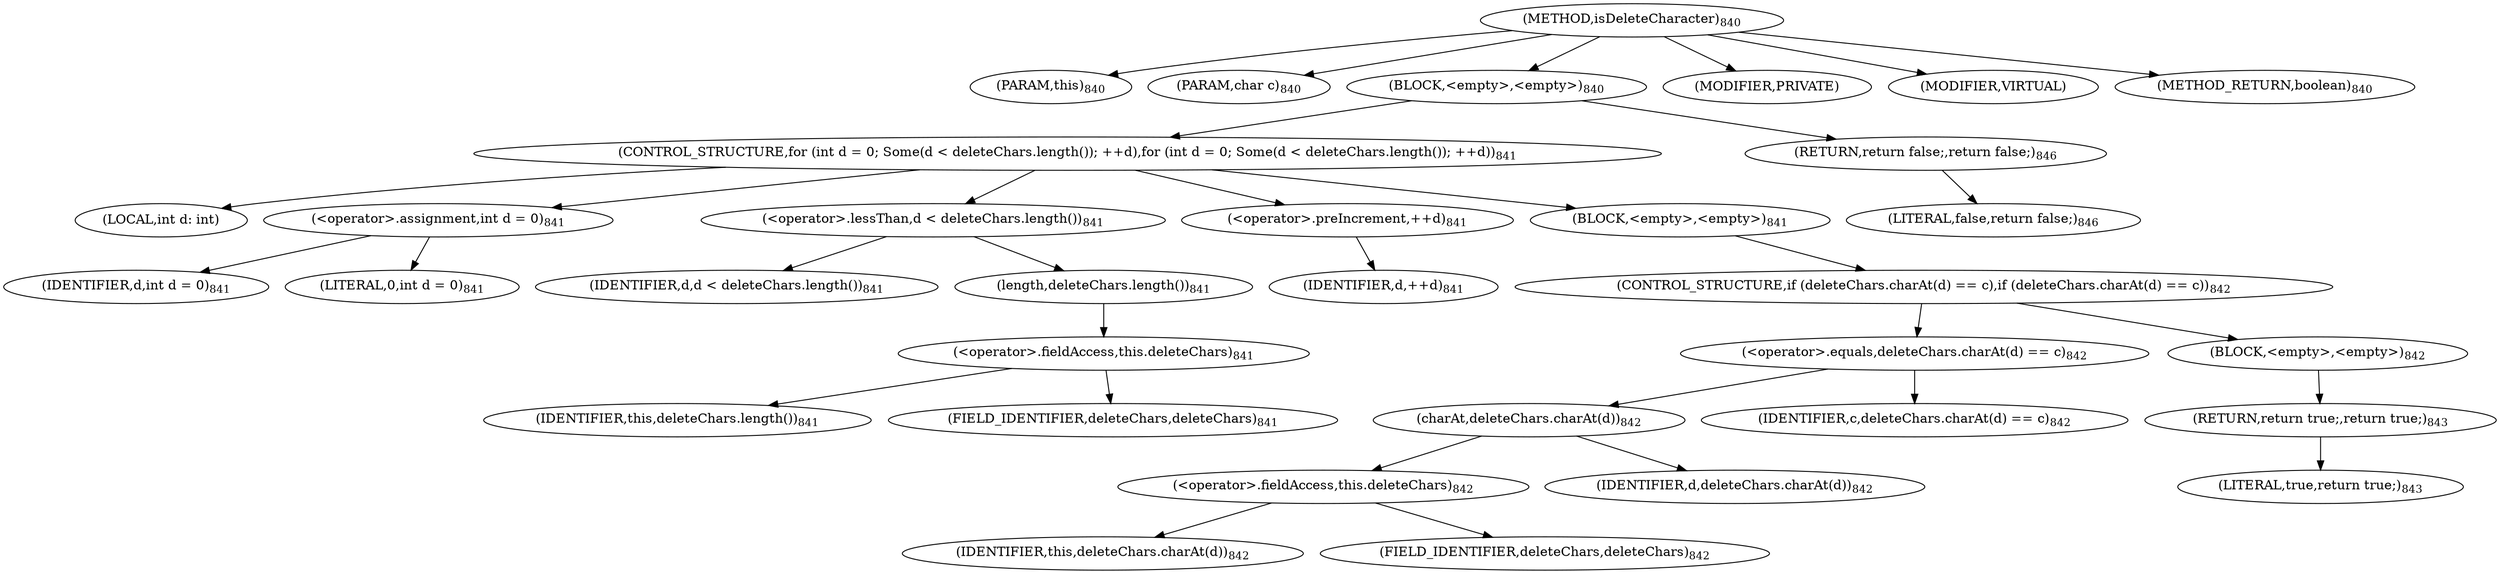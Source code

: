 digraph "isDeleteCharacter" {  
"1702" [label = <(METHOD,isDeleteCharacter)<SUB>840</SUB>> ]
"1703" [label = <(PARAM,this)<SUB>840</SUB>> ]
"1704" [label = <(PARAM,char c)<SUB>840</SUB>> ]
"1705" [label = <(BLOCK,&lt;empty&gt;,&lt;empty&gt;)<SUB>840</SUB>> ]
"1706" [label = <(CONTROL_STRUCTURE,for (int d = 0; Some(d &lt; deleteChars.length()); ++d),for (int d = 0; Some(d &lt; deleteChars.length()); ++d))<SUB>841</SUB>> ]
"1707" [label = <(LOCAL,int d: int)> ]
"1708" [label = <(&lt;operator&gt;.assignment,int d = 0)<SUB>841</SUB>> ]
"1709" [label = <(IDENTIFIER,d,int d = 0)<SUB>841</SUB>> ]
"1710" [label = <(LITERAL,0,int d = 0)<SUB>841</SUB>> ]
"1711" [label = <(&lt;operator&gt;.lessThan,d &lt; deleteChars.length())<SUB>841</SUB>> ]
"1712" [label = <(IDENTIFIER,d,d &lt; deleteChars.length())<SUB>841</SUB>> ]
"1713" [label = <(length,deleteChars.length())<SUB>841</SUB>> ]
"1714" [label = <(&lt;operator&gt;.fieldAccess,this.deleteChars)<SUB>841</SUB>> ]
"1715" [label = <(IDENTIFIER,this,deleteChars.length())<SUB>841</SUB>> ]
"1716" [label = <(FIELD_IDENTIFIER,deleteChars,deleteChars)<SUB>841</SUB>> ]
"1717" [label = <(&lt;operator&gt;.preIncrement,++d)<SUB>841</SUB>> ]
"1718" [label = <(IDENTIFIER,d,++d)<SUB>841</SUB>> ]
"1719" [label = <(BLOCK,&lt;empty&gt;,&lt;empty&gt;)<SUB>841</SUB>> ]
"1720" [label = <(CONTROL_STRUCTURE,if (deleteChars.charAt(d) == c),if (deleteChars.charAt(d) == c))<SUB>842</SUB>> ]
"1721" [label = <(&lt;operator&gt;.equals,deleteChars.charAt(d) == c)<SUB>842</SUB>> ]
"1722" [label = <(charAt,deleteChars.charAt(d))<SUB>842</SUB>> ]
"1723" [label = <(&lt;operator&gt;.fieldAccess,this.deleteChars)<SUB>842</SUB>> ]
"1724" [label = <(IDENTIFIER,this,deleteChars.charAt(d))<SUB>842</SUB>> ]
"1725" [label = <(FIELD_IDENTIFIER,deleteChars,deleteChars)<SUB>842</SUB>> ]
"1726" [label = <(IDENTIFIER,d,deleteChars.charAt(d))<SUB>842</SUB>> ]
"1727" [label = <(IDENTIFIER,c,deleteChars.charAt(d) == c)<SUB>842</SUB>> ]
"1728" [label = <(BLOCK,&lt;empty&gt;,&lt;empty&gt;)<SUB>842</SUB>> ]
"1729" [label = <(RETURN,return true;,return true;)<SUB>843</SUB>> ]
"1730" [label = <(LITERAL,true,return true;)<SUB>843</SUB>> ]
"1731" [label = <(RETURN,return false;,return false;)<SUB>846</SUB>> ]
"1732" [label = <(LITERAL,false,return false;)<SUB>846</SUB>> ]
"1733" [label = <(MODIFIER,PRIVATE)> ]
"1734" [label = <(MODIFIER,VIRTUAL)> ]
"1735" [label = <(METHOD_RETURN,boolean)<SUB>840</SUB>> ]
  "1702" -> "1703" 
  "1702" -> "1704" 
  "1702" -> "1705" 
  "1702" -> "1733" 
  "1702" -> "1734" 
  "1702" -> "1735" 
  "1705" -> "1706" 
  "1705" -> "1731" 
  "1706" -> "1707" 
  "1706" -> "1708" 
  "1706" -> "1711" 
  "1706" -> "1717" 
  "1706" -> "1719" 
  "1708" -> "1709" 
  "1708" -> "1710" 
  "1711" -> "1712" 
  "1711" -> "1713" 
  "1713" -> "1714" 
  "1714" -> "1715" 
  "1714" -> "1716" 
  "1717" -> "1718" 
  "1719" -> "1720" 
  "1720" -> "1721" 
  "1720" -> "1728" 
  "1721" -> "1722" 
  "1721" -> "1727" 
  "1722" -> "1723" 
  "1722" -> "1726" 
  "1723" -> "1724" 
  "1723" -> "1725" 
  "1728" -> "1729" 
  "1729" -> "1730" 
  "1731" -> "1732" 
}
